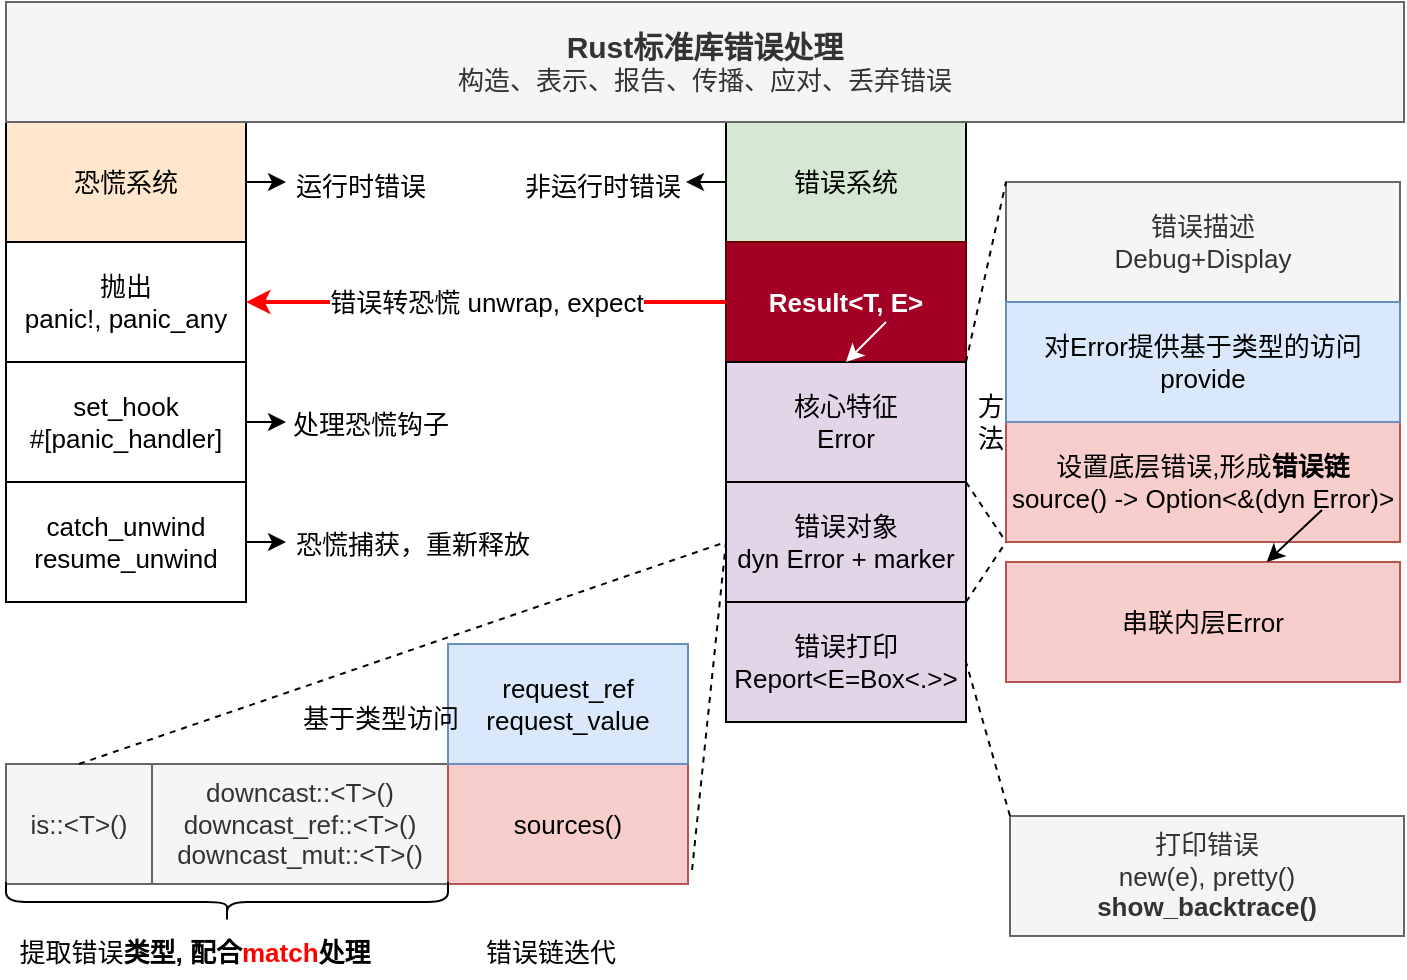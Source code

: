 <mxfile>
    <diagram name="第 1 页" id="ckgZngEWtAQECKfa6fF2">
        <mxGraphModel dx="1642" dy="1039" grid="1" gridSize="10" guides="1" tooltips="1" connect="1" arrows="1" fold="1" page="1" pageScale="1" pageWidth="827" pageHeight="1169" math="0" shadow="0">
            <root>
                <mxCell id="0"/>
                <mxCell id="1" parent="0"/>
                <mxCell id="EzKJTAG99ZlKGeaLy0C6-1" value="恐慌系统" style="rounded=0;whiteSpace=wrap;html=1;fillColor=#ffe6cc;strokeColor=#000000;fontSize=13;" parent="1" vertex="1">
                    <mxGeometry x="78" y="180" width="120" height="60" as="geometry"/>
                </mxCell>
                <mxCell id="EzKJTAG99ZlKGeaLy0C6-2" value="错误系统" style="rounded=0;whiteSpace=wrap;html=1;fillColor=#d5e8d4;strokeColor=#000000;fontSize=13;" parent="1" vertex="1">
                    <mxGeometry x="438" y="180" width="120" height="60" as="geometry"/>
                </mxCell>
                <mxCell id="EzKJTAG99ZlKGeaLy0C6-3" value="&lt;font style=&quot;font-size: 15px;&quot;&gt;&lt;b style=&quot;&quot;&gt;Rust标准库错误处理&lt;br style=&quot;&quot;&gt;&lt;/b&gt;&lt;/font&gt;构造、表示、报告、传播、应对、丢弃错误" style="rounded=0;whiteSpace=wrap;html=1;fontSize=13;fillColor=#f5f5f5;fontColor=#333333;strokeColor=#666666;" parent="1" vertex="1">
                    <mxGeometry x="78" y="120" width="699" height="60" as="geometry"/>
                </mxCell>
                <mxCell id="EzKJTAG99ZlKGeaLy0C6-4" value="抛出&lt;br style=&quot;font-size: 13px;&quot;&gt;panic!, panic_any" style="rounded=0;whiteSpace=wrap;html=1;fontSize=13;" parent="1" vertex="1">
                    <mxGeometry x="78" y="240" width="120" height="60" as="geometry"/>
                </mxCell>
                <mxCell id="EzKJTAG99ZlKGeaLy0C6-6" value="set_hook&lt;br style=&quot;font-size: 13px;&quot;&gt;#[panic_handler]" style="rounded=0;whiteSpace=wrap;html=1;fontSize=13;" parent="1" vertex="1">
                    <mxGeometry x="78" y="300" width="120" height="60" as="geometry"/>
                </mxCell>
                <mxCell id="EzKJTAG99ZlKGeaLy0C6-7" value="catch_unwind&lt;br style=&quot;font-size: 13px;&quot;&gt;resume_unwind" style="rounded=0;whiteSpace=wrap;html=1;fontSize=13;" parent="1" vertex="1">
                    <mxGeometry x="78" y="360" width="120" height="60" as="geometry"/>
                </mxCell>
                <mxCell id="EzKJTAG99ZlKGeaLy0C6-8" value="&lt;b style=&quot;font-size: 13px;&quot;&gt;Result&amp;lt;T, E&amp;gt;&lt;/b&gt;" style="rounded=0;whiteSpace=wrap;html=1;fontSize=13;fillColor=#a20025;fontColor=#ffffff;strokeColor=#6F0000;" parent="1" vertex="1">
                    <mxGeometry x="438" y="240" width="120" height="60" as="geometry"/>
                </mxCell>
                <mxCell id="EzKJTAG99ZlKGeaLy0C6-9" value="核心特征&lt;br style=&quot;font-size: 13px;&quot;&gt;Error" style="rounded=0;whiteSpace=wrap;html=1;fillColor=#e1d5e7;strokeColor=#000000;fontSize=13;" parent="1" vertex="1">
                    <mxGeometry x="438" y="300" width="120" height="60" as="geometry"/>
                </mxCell>
                <mxCell id="EzKJTAG99ZlKGeaLy0C6-12" value="错误转恐慌 unwrap, expect" style="endArrow=classic;html=1;rounded=0;exitX=0;exitY=0.5;exitDx=0;exitDy=0;entryX=1;entryY=0.5;entryDx=0;entryDy=0;strokeColor=#FF0000;fontSize=13;strokeWidth=2;" parent="1" source="EzKJTAG99ZlKGeaLy0C6-8" target="EzKJTAG99ZlKGeaLy0C6-4" edge="1">
                    <mxGeometry width="50" height="50" relative="1" as="geometry">
                        <mxPoint x="298" y="600" as="sourcePoint"/>
                        <mxPoint x="348" y="550" as="targetPoint"/>
                    </mxGeometry>
                </mxCell>
                <mxCell id="EzKJTAG99ZlKGeaLy0C6-14" value="" style="endArrow=classic;html=1;rounded=0;exitX=1;exitY=0.5;exitDx=0;exitDy=0;fontSize=13;" parent="1" source="EzKJTAG99ZlKGeaLy0C6-1" edge="1">
                    <mxGeometry width="50" height="50" relative="1" as="geometry">
                        <mxPoint x="298" y="600" as="sourcePoint"/>
                        <mxPoint x="218" y="210" as="targetPoint"/>
                    </mxGeometry>
                </mxCell>
                <mxCell id="EzKJTAG99ZlKGeaLy0C6-15" value="运行时错误" style="text;html=1;align=center;verticalAlign=middle;resizable=0;points=[];autosize=1;strokeColor=none;fillColor=none;fontSize=13;" parent="1" vertex="1">
                    <mxGeometry x="213" y="198" width="83" height="27" as="geometry"/>
                </mxCell>
                <mxCell id="EzKJTAG99ZlKGeaLy0C6-16" value="" style="endArrow=classic;html=1;rounded=0;fontSize=13;" parent="1" source="EzKJTAG99ZlKGeaLy0C6-2" edge="1">
                    <mxGeometry width="50" height="50" relative="1" as="geometry">
                        <mxPoint x="208" y="220" as="sourcePoint"/>
                        <mxPoint x="418" y="210" as="targetPoint"/>
                    </mxGeometry>
                </mxCell>
                <mxCell id="EzKJTAG99ZlKGeaLy0C6-17" value="非运行时错误" style="text;html=1;align=center;verticalAlign=middle;resizable=0;points=[];autosize=1;strokeColor=none;fillColor=none;fontSize=13;" parent="1" vertex="1">
                    <mxGeometry x="327.5" y="198" width="96" height="27" as="geometry"/>
                </mxCell>
                <mxCell id="EzKJTAG99ZlKGeaLy0C6-19" value="&lt;font style=&quot;font-size: 13px;&quot;&gt;设置底层错误,形成&lt;b&gt;错误链&lt;/b&gt;&lt;br style=&quot;&quot;&gt;&lt;/font&gt;source() -&amp;gt; Option&amp;lt;&amp;amp;(dyn Error)&amp;gt;" style="rounded=0;whiteSpace=wrap;html=1;fillColor=#f8cecc;strokeColor=#b85450;fontSize=13;" parent="1" vertex="1">
                    <mxGeometry x="578" y="330" width="197" height="60" as="geometry"/>
                </mxCell>
                <mxCell id="EzKJTAG99ZlKGeaLy0C6-20" value="错误描述&lt;br style=&quot;font-size: 13px;&quot;&gt;Debug+Display" style="rounded=0;whiteSpace=wrap;html=1;fillColor=#f5f5f5;fontColor=#333333;strokeColor=#666666;fontSize=13;" parent="1" vertex="1">
                    <mxGeometry x="578" y="210" width="197" height="60" as="geometry"/>
                </mxCell>
                <mxCell id="EzKJTAG99ZlKGeaLy0C6-21" value="错误对象&lt;br style=&quot;font-size: 13px;&quot;&gt;dyn Error + marker" style="rounded=0;whiteSpace=wrap;html=1;fillColor=#e1d5e7;strokeColor=#000000;fontSize=13;" parent="1" vertex="1">
                    <mxGeometry x="438" y="360" width="120" height="60" as="geometry"/>
                </mxCell>
                <mxCell id="EzKJTAG99ZlKGeaLy0C6-23" value="" style="endArrow=classic;html=1;rounded=0;exitX=1;exitY=0.5;exitDx=0;exitDy=0;fontSize=13;" parent="1" source="EzKJTAG99ZlKGeaLy0C6-6" edge="1">
                    <mxGeometry width="50" height="50" relative="1" as="geometry">
                        <mxPoint x="208" y="160" as="sourcePoint"/>
                        <mxPoint x="218" y="330" as="targetPoint"/>
                    </mxGeometry>
                </mxCell>
                <mxCell id="EzKJTAG99ZlKGeaLy0C6-24" value="处理恐慌钩子" style="text;html=1;align=center;verticalAlign=middle;resizable=0;points=[];autosize=1;strokeColor=none;fillColor=none;fontSize=13;" parent="1" vertex="1">
                    <mxGeometry x="212" y="317.5" width="96" height="27" as="geometry"/>
                </mxCell>
                <mxCell id="EzKJTAG99ZlKGeaLy0C6-25" value="" style="endArrow=classic;html=1;rounded=0;exitX=1;exitY=0.5;exitDx=0;exitDy=0;fontSize=13;" parent="1" source="EzKJTAG99ZlKGeaLy0C6-7" edge="1">
                    <mxGeometry width="50" height="50" relative="1" as="geometry">
                        <mxPoint x="208" y="340" as="sourcePoint"/>
                        <mxPoint x="218" y="390" as="targetPoint"/>
                    </mxGeometry>
                </mxCell>
                <mxCell id="EzKJTAG99ZlKGeaLy0C6-26" value="恐慌捕获，重新释放" style="text;html=1;align=center;verticalAlign=middle;resizable=0;points=[];autosize=1;strokeColor=none;fillColor=none;fontSize=13;" parent="1" vertex="1">
                    <mxGeometry x="213" y="377.5" width="135" height="27" as="geometry"/>
                </mxCell>
                <mxCell id="EzKJTAG99ZlKGeaLy0C6-39" value="downcast::&amp;lt;T&amp;gt;()&lt;br style=&quot;font-size: 13px;&quot;&gt;downcast_ref::&amp;lt;T&amp;gt;()&lt;br style=&quot;font-size: 13px;&quot;&gt;downcast_mut::&amp;lt;T&amp;gt;()" style="rounded=0;whiteSpace=wrap;html=1;fillColor=#f5f5f5;fontColor=#333333;strokeColor=#666666;fontSize=13;" parent="1" vertex="1">
                    <mxGeometry x="151" y="501" width="148" height="60" as="geometry"/>
                </mxCell>
                <mxCell id="EzKJTAG99ZlKGeaLy0C6-40" value="is::&amp;lt;T&amp;gt;()" style="rounded=0;whiteSpace=wrap;html=1;fillColor=#f5f5f5;fontColor=#333333;strokeColor=#666666;fontSize=13;" parent="1" vertex="1">
                    <mxGeometry x="78" y="501" width="73" height="60" as="geometry"/>
                </mxCell>
                <mxCell id="EzKJTAG99ZlKGeaLy0C6-41" value="" style="endArrow=classic;html=1;rounded=0;exitX=0.5;exitY=1;exitDx=0;exitDy=0;fontSize=13;" parent="1" source="EzKJTAG99ZlKGeaLy0C6-9" target="EzKJTAG99ZlKGeaLy0C6-21" edge="1">
                    <mxGeometry width="50" height="50" relative="1" as="geometry">
                        <mxPoint x="498" y="420" as="sourcePoint"/>
                        <mxPoint x="398" y="550" as="targetPoint"/>
                    </mxGeometry>
                </mxCell>
                <mxCell id="EzKJTAG99ZlKGeaLy0C6-42" value="" style="endArrow=none;dashed=1;html=1;rounded=0;entryX=0;entryY=0.5;entryDx=0;entryDy=0;exitX=0.5;exitY=0;exitDx=0;exitDy=0;fontSize=13;" parent="1" source="EzKJTAG99ZlKGeaLy0C6-40" target="EzKJTAG99ZlKGeaLy0C6-21" edge="1">
                    <mxGeometry width="50" height="50" relative="1" as="geometry">
                        <mxPoint x="348" y="600" as="sourcePoint"/>
                        <mxPoint x="398" y="550" as="targetPoint"/>
                    </mxGeometry>
                </mxCell>
                <mxCell id="EzKJTAG99ZlKGeaLy0C6-44" value="sources()" style="rounded=0;whiteSpace=wrap;html=1;fillColor=#f8cecc;strokeColor=#b85450;fontSize=13;" parent="1" vertex="1">
                    <mxGeometry x="299" y="501" width="120" height="60" as="geometry"/>
                </mxCell>
                <mxCell id="EzKJTAG99ZlKGeaLy0C6-45" value="" style="endArrow=none;dashed=1;html=1;rounded=0;entryX=0;entryY=0.5;entryDx=0;entryDy=0;exitX=1.017;exitY=0.883;exitDx=0;exitDy=0;fontSize=13;exitPerimeter=0;" parent="1" source="EzKJTAG99ZlKGeaLy0C6-44" target="EzKJTAG99ZlKGeaLy0C6-21" edge="1">
                    <mxGeometry width="50" height="50" relative="1" as="geometry">
                        <mxPoint x="348" y="600" as="sourcePoint"/>
                        <mxPoint x="398" y="550" as="targetPoint"/>
                    </mxGeometry>
                </mxCell>
                <mxCell id="EzKJTAG99ZlKGeaLy0C6-49" value="" style="endArrow=classic;html=1;rounded=0;entryX=0.5;entryY=0;entryDx=0;entryDy=0;fontSize=13;strokeColor=#FFFFFF;" parent="1" target="EzKJTAG99ZlKGeaLy0C6-9" edge="1">
                    <mxGeometry width="50" height="50" relative="1" as="geometry">
                        <mxPoint x="518" y="280" as="sourcePoint"/>
                        <mxPoint x="398" y="550" as="targetPoint"/>
                    </mxGeometry>
                </mxCell>
                <mxCell id="EzKJTAG99ZlKGeaLy0C6-53" value="" style="endArrow=none;html=1;rounded=0;entryX=0;entryY=0;entryDx=0;entryDy=0;exitX=1;exitY=0;exitDx=0;exitDy=0;dashed=1;fontSize=13;" parent="1" source="EzKJTAG99ZlKGeaLy0C6-9" target="EzKJTAG99ZlKGeaLy0C6-20" edge="1">
                    <mxGeometry width="50" height="50" relative="1" as="geometry">
                        <mxPoint x="348" y="600" as="sourcePoint"/>
                        <mxPoint x="398" y="550" as="targetPoint"/>
                    </mxGeometry>
                </mxCell>
                <mxCell id="EzKJTAG99ZlKGeaLy0C6-54" value="" style="endArrow=none;html=1;rounded=0;entryX=0;entryY=1;entryDx=0;entryDy=0;exitX=1;exitY=0;exitDx=0;exitDy=0;dashed=1;fontSize=13;" parent="1" source="EzKJTAG99ZlKGeaLy0C6-21" target="EzKJTAG99ZlKGeaLy0C6-19" edge="1">
                    <mxGeometry width="50" height="50" relative="1" as="geometry">
                        <mxPoint x="348" y="600" as="sourcePoint"/>
                        <mxPoint x="398" y="550" as="targetPoint"/>
                    </mxGeometry>
                </mxCell>
                <mxCell id="EzKJTAG99ZlKGeaLy0C6-55" value="方&lt;br style=&quot;font-size: 13px;&quot;&gt;法" style="text;html=1;align=center;verticalAlign=middle;resizable=0;points=[];autosize=1;strokeColor=none;fillColor=none;fontSize=13;" parent="1" vertex="1">
                    <mxGeometry x="554" y="309" width="31" height="42" as="geometry"/>
                </mxCell>
                <mxCell id="EzKJTAG99ZlKGeaLy0C6-56" value="" style="shape=curlyBracket;whiteSpace=wrap;html=1;rounded=1;flipH=1;labelPosition=right;verticalLabelPosition=middle;align=left;verticalAlign=middle;rotation=90;fontSize=13;" parent="1" vertex="1">
                    <mxGeometry x="178.5" y="459.5" width="20" height="221" as="geometry"/>
                </mxCell>
                <mxCell id="EzKJTAG99ZlKGeaLy0C6-58" value="提取错误&lt;b style=&quot;font-size: 13px;&quot;&gt;类型,&amp;nbsp;配合&lt;font color=&quot;#ff0000&quot; style=&quot;font-size: 13px;&quot;&gt;match&lt;/font&gt;处理&lt;/b&gt;" style="text;html=1;align=center;verticalAlign=middle;resizable=0;points=[];autosize=1;strokeColor=none;fillColor=none;fontSize=13;" parent="1" vertex="1">
                    <mxGeometry x="75" y="581" width="194" height="27" as="geometry"/>
                </mxCell>
                <mxCell id="EzKJTAG99ZlKGeaLy0C6-59" value="&lt;span style=&quot;font-size: 13px;&quot;&gt;错误链迭代&lt;/span&gt;" style="text;html=1;align=center;verticalAlign=middle;resizable=0;points=[];autosize=1;strokeColor=none;fillColor=none;fontSize=13;" parent="1" vertex="1">
                    <mxGeometry x="308" y="581" width="83" height="27" as="geometry"/>
                </mxCell>
                <mxCell id="EzKJTAG99ZlKGeaLy0C6-60" value="串联内层Error" style="rounded=0;whiteSpace=wrap;html=1;fillColor=#f8cecc;strokeColor=#b85450;fontSize=13;" parent="1" vertex="1">
                    <mxGeometry x="578" y="400" width="197" height="60" as="geometry"/>
                </mxCell>
                <mxCell id="EzKJTAG99ZlKGeaLy0C6-61" value="" style="endArrow=classic;html=1;rounded=0;fontSize=13;" parent="1" target="EzKJTAG99ZlKGeaLy0C6-60" edge="1">
                    <mxGeometry width="50" height="50" relative="1" as="geometry">
                        <mxPoint x="736" y="374" as="sourcePoint"/>
                        <mxPoint x="418" y="490" as="targetPoint"/>
                    </mxGeometry>
                </mxCell>
                <mxCell id="EzKJTAG99ZlKGeaLy0C6-62" value="" style="endArrow=none;dashed=1;html=1;rounded=0;exitX=1;exitY=1;exitDx=0;exitDy=0;fontSize=13;" parent="1" source="EzKJTAG99ZlKGeaLy0C6-21" edge="1">
                    <mxGeometry width="50" height="50" relative="1" as="geometry">
                        <mxPoint x="368" y="540" as="sourcePoint"/>
                        <mxPoint x="578" y="390" as="targetPoint"/>
                    </mxGeometry>
                </mxCell>
                <mxCell id="EzKJTAG99ZlKGeaLy0C6-64" value="错误打印&lt;br style=&quot;font-size: 13px;&quot;&gt;Report&amp;lt;E=Box&amp;lt;.&amp;gt;&amp;gt;" style="rounded=0;whiteSpace=wrap;html=1;fillColor=#e1d5e7;strokeColor=#000000;fontSize=13;" parent="1" vertex="1">
                    <mxGeometry x="438" y="420" width="120" height="60" as="geometry"/>
                </mxCell>
                <mxCell id="EzKJTAG99ZlKGeaLy0C6-65" value="打印错误&lt;br style=&quot;font-size: 13px;&quot;&gt;new(e), pretty()&lt;br style=&quot;font-size: 13px;&quot;&gt;&lt;b style=&quot;font-size: 13px;&quot;&gt;show_backtrace()&lt;/b&gt;" style="rounded=0;whiteSpace=wrap;html=1;fillColor=#f5f5f5;fontColor=#333333;strokeColor=#666666;fontSize=13;" parent="1" vertex="1">
                    <mxGeometry x="580" y="527" width="197" height="60" as="geometry"/>
                </mxCell>
                <mxCell id="EzKJTAG99ZlKGeaLy0C6-66" value="" style="endArrow=none;dashed=1;html=1;rounded=0;entryX=1;entryY=0.5;entryDx=0;entryDy=0;exitX=0;exitY=0;exitDx=0;exitDy=0;fontSize=13;" parent="1" source="EzKJTAG99ZlKGeaLy0C6-65" target="EzKJTAG99ZlKGeaLy0C6-64" edge="1">
                    <mxGeometry width="50" height="50" relative="1" as="geometry">
                        <mxPoint x="410" y="539" as="sourcePoint"/>
                        <mxPoint x="460" y="489" as="targetPoint"/>
                    </mxGeometry>
                </mxCell>
                <mxCell id="EzKJTAG99ZlKGeaLy0C6-67" value="对Error提供基于类型的访问&lt;br style=&quot;font-size: 13px;&quot;&gt;provide" style="rounded=0;whiteSpace=wrap;html=1;fillColor=#dae8fc;strokeColor=#6c8ebf;fontSize=13;" parent="1" vertex="1">
                    <mxGeometry x="578" y="270" width="197" height="60" as="geometry"/>
                </mxCell>
                <mxCell id="EzKJTAG99ZlKGeaLy0C6-68" value="request_ref&lt;br style=&quot;font-size: 13px;&quot;&gt;request_value" style="rounded=0;whiteSpace=wrap;html=1;fillColor=#dae8fc;strokeColor=#6c8ebf;fontSize=13;" parent="1" vertex="1">
                    <mxGeometry x="299" y="441" width="120" height="60" as="geometry"/>
                </mxCell>
                <mxCell id="EzKJTAG99ZlKGeaLy0C6-69" value="基于类型访问" style="text;html=1;align=center;verticalAlign=middle;resizable=0;points=[];autosize=1;strokeColor=none;fillColor=none;fontSize=13;" parent="1" vertex="1">
                    <mxGeometry x="217" y="464" width="96" height="27" as="geometry"/>
                </mxCell>
            </root>
        </mxGraphModel>
    </diagram>
</mxfile>